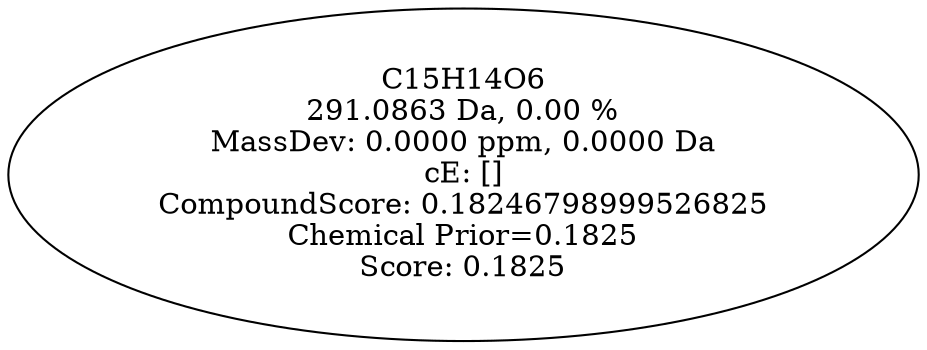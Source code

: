 strict digraph {
v1 [label="C15H14O6\n291.0863 Da, 0.00 %\nMassDev: 0.0000 ppm, 0.0000 Da\ncE: []\nCompoundScore: 0.18246798999526825\nChemical Prior=0.1825\nScore: 0.1825"];
}